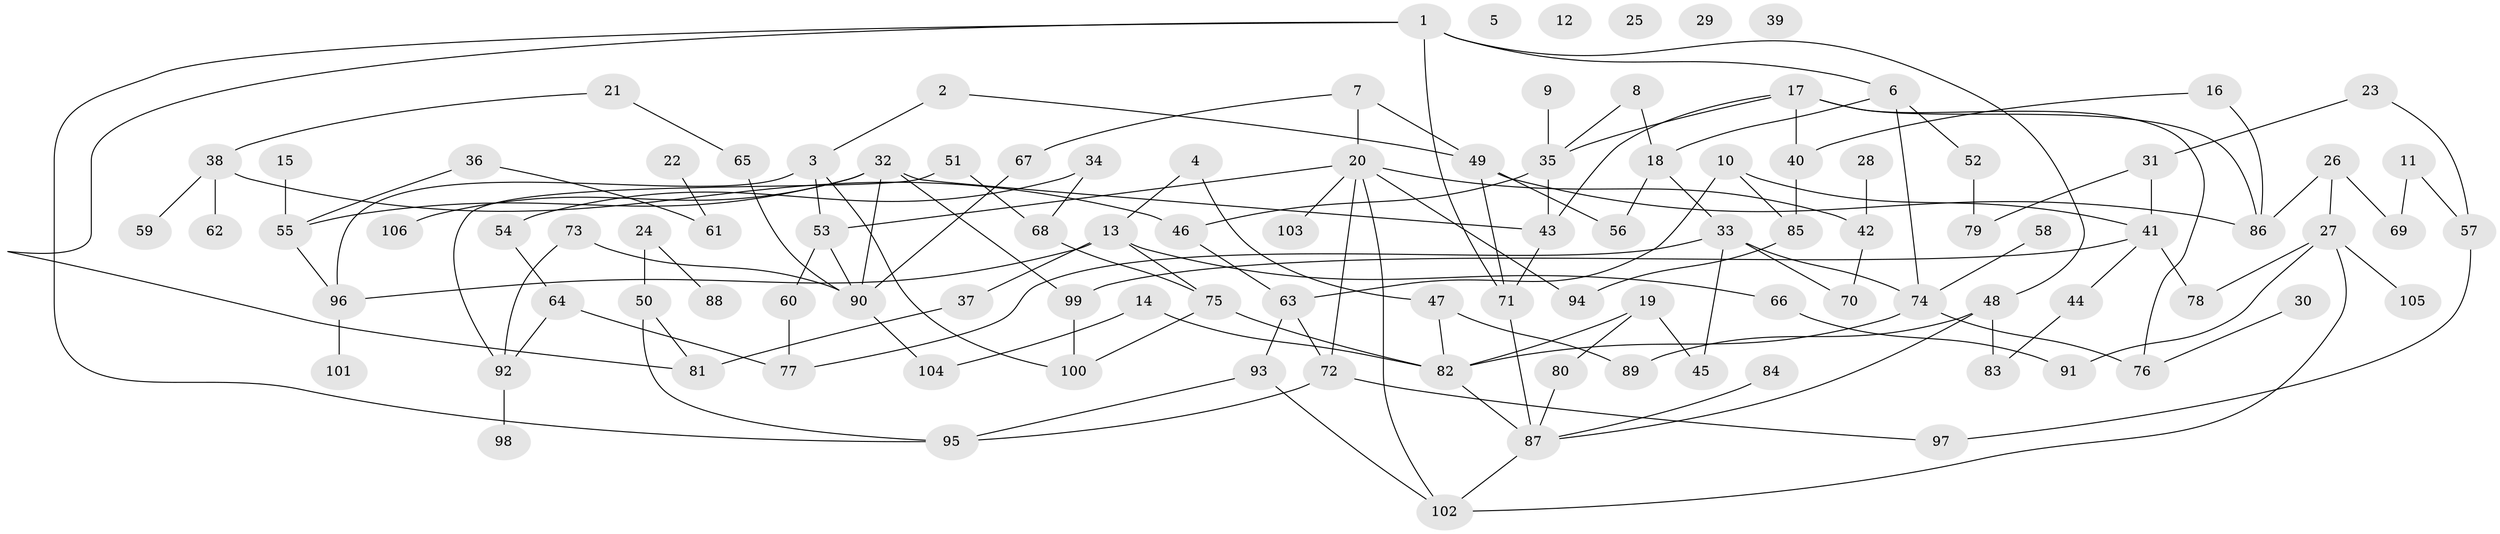 // coarse degree distribution, {7: 0.02702702702702703, 2: 0.3108108108108108, 4: 0.10810810810810811, 6: 0.013513513513513514, 0: 0.06756756756756757, 3: 0.20270270270270271, 1: 0.14864864864864866, 8: 0.05405405405405406, 9: 0.013513513513513514, 5: 0.04054054054054054, 10: 0.013513513513513514}
// Generated by graph-tools (version 1.1) at 2025/16/03/04/25 18:16:33]
// undirected, 106 vertices, 144 edges
graph export_dot {
graph [start="1"]
  node [color=gray90,style=filled];
  1;
  2;
  3;
  4;
  5;
  6;
  7;
  8;
  9;
  10;
  11;
  12;
  13;
  14;
  15;
  16;
  17;
  18;
  19;
  20;
  21;
  22;
  23;
  24;
  25;
  26;
  27;
  28;
  29;
  30;
  31;
  32;
  33;
  34;
  35;
  36;
  37;
  38;
  39;
  40;
  41;
  42;
  43;
  44;
  45;
  46;
  47;
  48;
  49;
  50;
  51;
  52;
  53;
  54;
  55;
  56;
  57;
  58;
  59;
  60;
  61;
  62;
  63;
  64;
  65;
  66;
  67;
  68;
  69;
  70;
  71;
  72;
  73;
  74;
  75;
  76;
  77;
  78;
  79;
  80;
  81;
  82;
  83;
  84;
  85;
  86;
  87;
  88;
  89;
  90;
  91;
  92;
  93;
  94;
  95;
  96;
  97;
  98;
  99;
  100;
  101;
  102;
  103;
  104;
  105;
  106;
  1 -- 6;
  1 -- 48;
  1 -- 71;
  1 -- 81;
  1 -- 95;
  2 -- 3;
  2 -- 49;
  3 -- 53;
  3 -- 96;
  3 -- 100;
  4 -- 13;
  4 -- 47;
  6 -- 18;
  6 -- 52;
  6 -- 74;
  7 -- 20;
  7 -- 49;
  7 -- 67;
  8 -- 18;
  8 -- 35;
  9 -- 35;
  10 -- 41;
  10 -- 63;
  10 -- 85;
  11 -- 57;
  11 -- 69;
  13 -- 37;
  13 -- 66;
  13 -- 75;
  13 -- 96;
  14 -- 82;
  14 -- 104;
  15 -- 55;
  16 -- 40;
  16 -- 86;
  17 -- 35;
  17 -- 40;
  17 -- 43;
  17 -- 76;
  17 -- 86;
  18 -- 33;
  18 -- 56;
  19 -- 45;
  19 -- 80;
  19 -- 82;
  20 -- 42;
  20 -- 53;
  20 -- 72;
  20 -- 94;
  20 -- 102;
  20 -- 103;
  21 -- 38;
  21 -- 65;
  22 -- 61;
  23 -- 31;
  23 -- 57;
  24 -- 50;
  24 -- 88;
  26 -- 27;
  26 -- 69;
  26 -- 86;
  27 -- 78;
  27 -- 91;
  27 -- 102;
  27 -- 105;
  28 -- 42;
  30 -- 76;
  31 -- 41;
  31 -- 79;
  32 -- 43;
  32 -- 55;
  32 -- 90;
  32 -- 99;
  32 -- 106;
  33 -- 45;
  33 -- 70;
  33 -- 74;
  33 -- 77;
  34 -- 54;
  34 -- 68;
  35 -- 43;
  35 -- 46;
  36 -- 55;
  36 -- 61;
  37 -- 81;
  38 -- 46;
  38 -- 59;
  38 -- 62;
  40 -- 85;
  41 -- 44;
  41 -- 78;
  41 -- 99;
  42 -- 70;
  43 -- 71;
  44 -- 83;
  46 -- 63;
  47 -- 82;
  47 -- 89;
  48 -- 83;
  48 -- 87;
  48 -- 89;
  49 -- 56;
  49 -- 71;
  49 -- 86;
  50 -- 81;
  50 -- 95;
  51 -- 68;
  51 -- 92;
  52 -- 79;
  53 -- 60;
  53 -- 90;
  54 -- 64;
  55 -- 96;
  57 -- 97;
  58 -- 74;
  60 -- 77;
  63 -- 72;
  63 -- 93;
  64 -- 77;
  64 -- 92;
  65 -- 90;
  66 -- 91;
  67 -- 90;
  68 -- 75;
  71 -- 87;
  72 -- 95;
  72 -- 97;
  73 -- 90;
  73 -- 92;
  74 -- 76;
  74 -- 82;
  75 -- 82;
  75 -- 100;
  80 -- 87;
  82 -- 87;
  84 -- 87;
  85 -- 94;
  87 -- 102;
  90 -- 104;
  92 -- 98;
  93 -- 95;
  93 -- 102;
  96 -- 101;
  99 -- 100;
}

